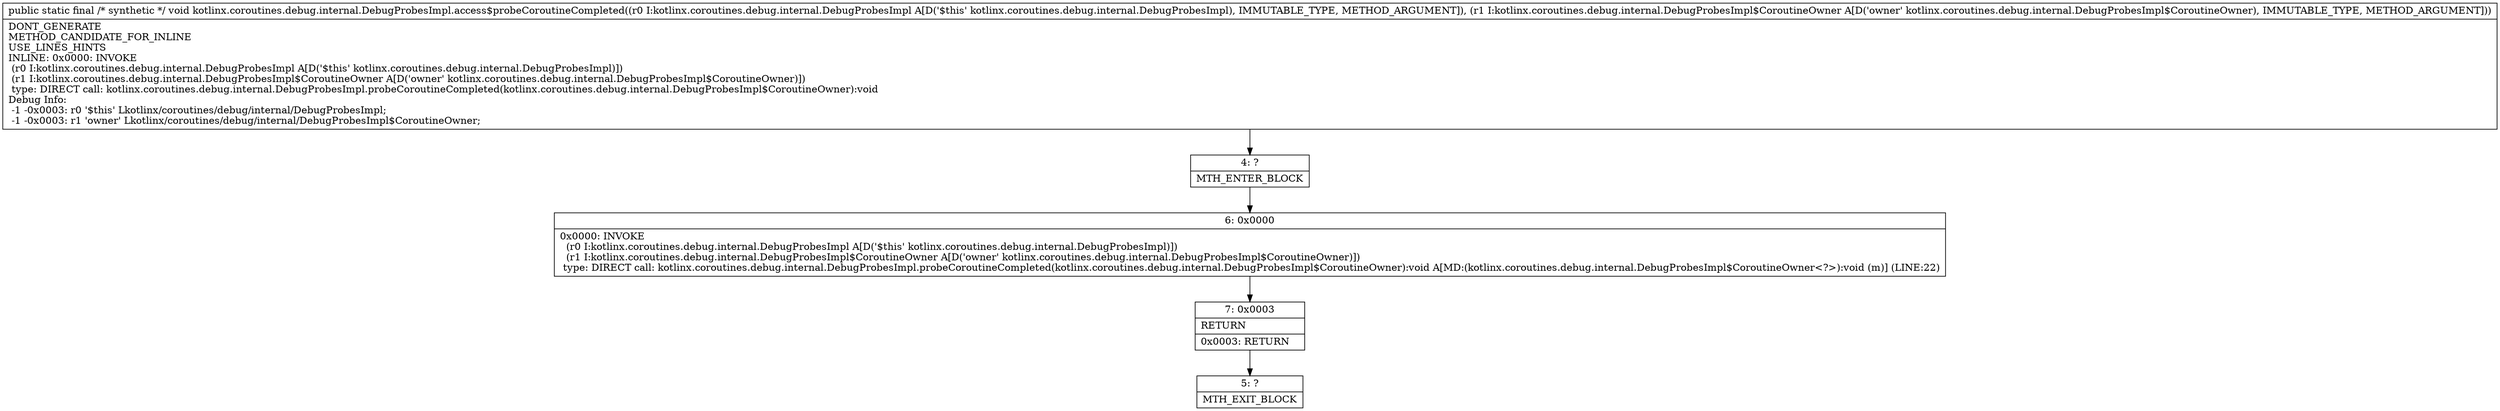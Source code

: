 digraph "CFG forkotlinx.coroutines.debug.internal.DebugProbesImpl.access$probeCoroutineCompleted(Lkotlinx\/coroutines\/debug\/internal\/DebugProbesImpl;Lkotlinx\/coroutines\/debug\/internal\/DebugProbesImpl$CoroutineOwner;)V" {
Node_4 [shape=record,label="{4\:\ ?|MTH_ENTER_BLOCK\l}"];
Node_6 [shape=record,label="{6\:\ 0x0000|0x0000: INVOKE  \l  (r0 I:kotlinx.coroutines.debug.internal.DebugProbesImpl A[D('$this' kotlinx.coroutines.debug.internal.DebugProbesImpl)])\l  (r1 I:kotlinx.coroutines.debug.internal.DebugProbesImpl$CoroutineOwner A[D('owner' kotlinx.coroutines.debug.internal.DebugProbesImpl$CoroutineOwner)])\l type: DIRECT call: kotlinx.coroutines.debug.internal.DebugProbesImpl.probeCoroutineCompleted(kotlinx.coroutines.debug.internal.DebugProbesImpl$CoroutineOwner):void A[MD:(kotlinx.coroutines.debug.internal.DebugProbesImpl$CoroutineOwner\<?\>):void (m)] (LINE:22)\l}"];
Node_7 [shape=record,label="{7\:\ 0x0003|RETURN\l|0x0003: RETURN   \l}"];
Node_5 [shape=record,label="{5\:\ ?|MTH_EXIT_BLOCK\l}"];
MethodNode[shape=record,label="{public static final \/* synthetic *\/ void kotlinx.coroutines.debug.internal.DebugProbesImpl.access$probeCoroutineCompleted((r0 I:kotlinx.coroutines.debug.internal.DebugProbesImpl A[D('$this' kotlinx.coroutines.debug.internal.DebugProbesImpl), IMMUTABLE_TYPE, METHOD_ARGUMENT]), (r1 I:kotlinx.coroutines.debug.internal.DebugProbesImpl$CoroutineOwner A[D('owner' kotlinx.coroutines.debug.internal.DebugProbesImpl$CoroutineOwner), IMMUTABLE_TYPE, METHOD_ARGUMENT]))  | DONT_GENERATE\lMETHOD_CANDIDATE_FOR_INLINE\lUSE_LINES_HINTS\lINLINE: 0x0000: INVOKE  \l  (r0 I:kotlinx.coroutines.debug.internal.DebugProbesImpl A[D('$this' kotlinx.coroutines.debug.internal.DebugProbesImpl)])\l  (r1 I:kotlinx.coroutines.debug.internal.DebugProbesImpl$CoroutineOwner A[D('owner' kotlinx.coroutines.debug.internal.DebugProbesImpl$CoroutineOwner)])\l type: DIRECT call: kotlinx.coroutines.debug.internal.DebugProbesImpl.probeCoroutineCompleted(kotlinx.coroutines.debug.internal.DebugProbesImpl$CoroutineOwner):void\lDebug Info:\l  \-1 \-0x0003: r0 '$this' Lkotlinx\/coroutines\/debug\/internal\/DebugProbesImpl;\l  \-1 \-0x0003: r1 'owner' Lkotlinx\/coroutines\/debug\/internal\/DebugProbesImpl$CoroutineOwner;\l}"];
MethodNode -> Node_4;Node_4 -> Node_6;
Node_6 -> Node_7;
Node_7 -> Node_5;
}

